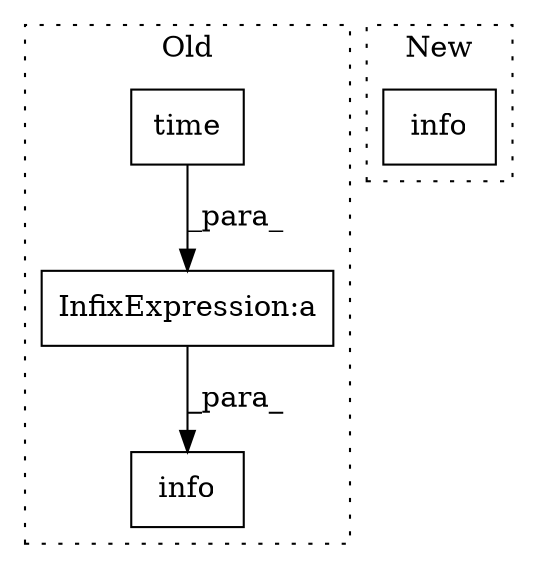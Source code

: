 digraph G {
subgraph cluster0 {
1 [label="time" a="32" s="5888" l="6" shape="box"];
3 [label="InfixExpression:a" a="27" s="5894" l="3" shape="box"];
4 [label="info" a="32" s="5839,5908" l="5,1" shape="box"];
label = "Old";
style="dotted";
}
subgraph cluster1 {
2 [label="info" a="32" s="5544,5598" l="5,1" shape="box"];
label = "New";
style="dotted";
}
1 -> 3 [label="_para_"];
3 -> 4 [label="_para_"];
}